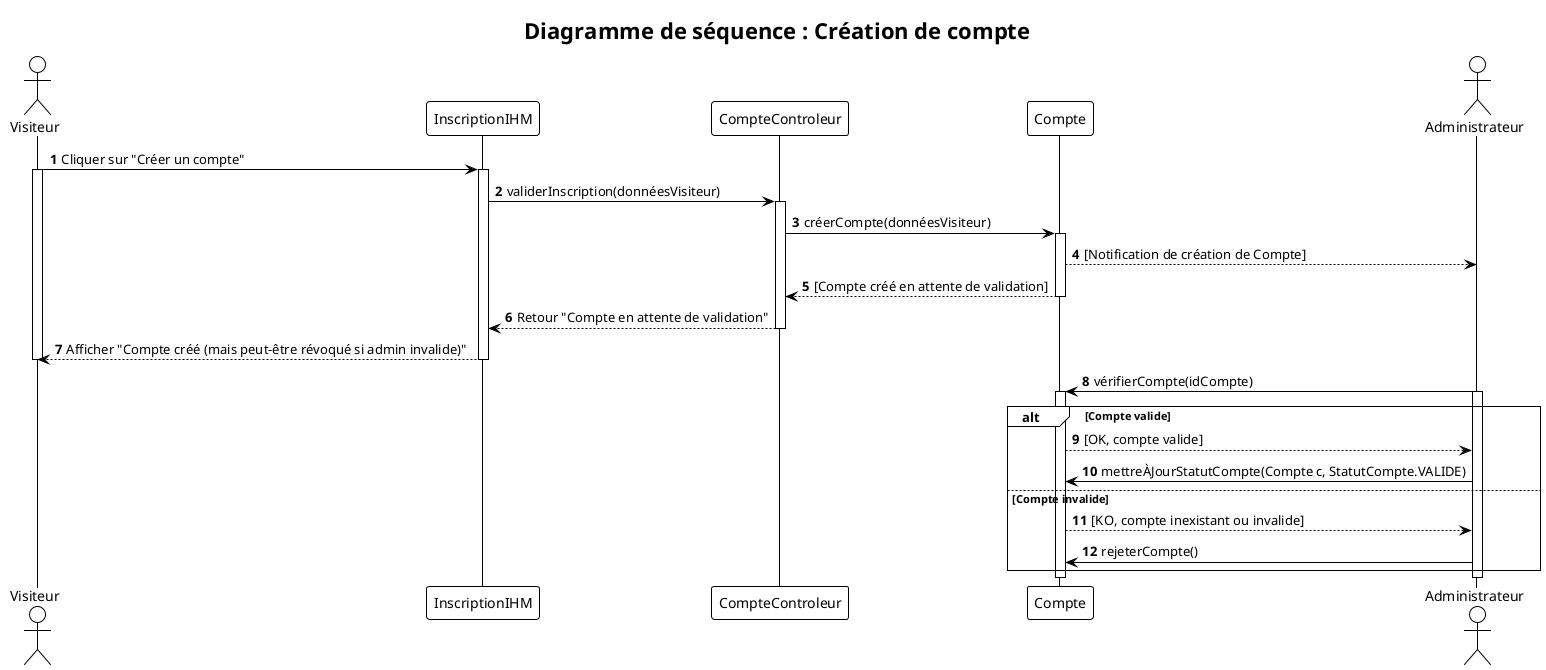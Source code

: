 @startuml
!theme plain
autonumber

actor "Visiteur" as V
participant "InscriptionIHM" as IHM
participant "CompteControleur" as CC
participant "Compte" as C
actor "Administrateur" as A

title Diagramme de séquence : Création de compte

V -> IHM : Cliquer sur "Créer un compte"
activate V
activate IHM

IHM -> CC : validerInscription(donnéesVisiteur)
activate CC

CC -> C : créerCompte(donnéesVisiteur)
activate C
C --> A : [Notification de création de Compte]
C --> CC : [Compte créé en attente de validation]
deactivate C

CC --> IHM : Retour "Compte en attente de validation"
deactivate CC
IHM --> V : Afficher "Compte créé (mais peut-être révoqué si admin invalide)"
deactivate IHM
deactivate V

A -> C : vérifierCompte(idCompte)
activate A
activate C

alt Compte valide
    C --> A : [OK, compte valide]
    A -> C : mettreÀJourStatutCompte(Compte c, StatutCompte.VALIDE)
else Compte invalide
    C --> A : [KO, compte inexistant ou invalide]
    A -> C : rejeterCompte()
end

deactivate C
deactivate A
@enduml
